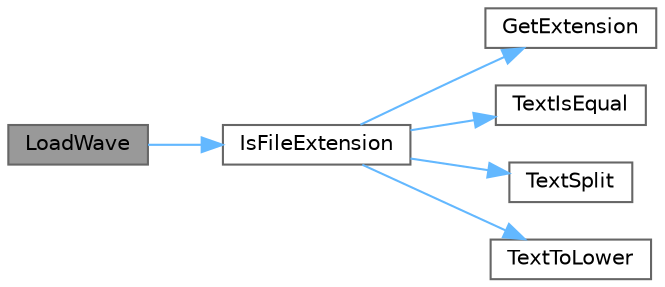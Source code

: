 digraph "LoadWave"
{
 // LATEX_PDF_SIZE
  bgcolor="transparent";
  edge [fontname=Helvetica,fontsize=10,labelfontname=Helvetica,labelfontsize=10];
  node [fontname=Helvetica,fontsize=10,shape=box,height=0.2,width=0.4];
  rankdir="LR";
  Node1 [id="Node000001",label="LoadWave",height=0.2,width=0.4,color="gray40", fillcolor="grey60", style="filled", fontcolor="black",tooltip=" "];
  Node1 -> Node2 [id="edge1_Node000001_Node000002",color="steelblue1",style="solid",tooltip=" "];
  Node2 [id="Node000002",label="IsFileExtension",height=0.2,width=0.4,color="grey40", fillcolor="white", style="filled",URL="$_old_2_classes_2lib_2rcore_8c.html#a56738bd235fbd9797f904028680144c0",tooltip=" "];
  Node2 -> Node3 [id="edge2_Node000002_Node000003",color="steelblue1",style="solid",tooltip=" "];
  Node3 [id="Node000003",label="GetExtension",height=0.2,width=0.4,color="grey40", fillcolor="white", style="filled",URL="$_classes_2lib_2raylib_2src_2core_8c.html#ab9e6c15be11c4714f4fe2846e202290e",tooltip=" "];
  Node2 -> Node4 [id="edge3_Node000002_Node000004",color="steelblue1",style="solid",tooltip=" "];
  Node4 [id="Node000004",label="TextIsEqual",height=0.2,width=0.4,color="grey40", fillcolor="white", style="filled",URL="$_old_2_classes_2lib_2rtext_8c.html#a27de470afa89a9b701b0167644998d60",tooltip=" "];
  Node2 -> Node5 [id="edge4_Node000002_Node000005",color="steelblue1",style="solid",tooltip=" "];
  Node5 [id="Node000005",label="TextSplit",height=0.2,width=0.4,color="grey40", fillcolor="white", style="filled",URL="$_old_2_classes_2lib_2rtext_8c.html#a0020744de71c89efe5ef9739827ffdc5",tooltip=" "];
  Node2 -> Node6 [id="edge5_Node000002_Node000006",color="steelblue1",style="solid",tooltip=" "];
  Node6 [id="Node000006",label="TextToLower",height=0.2,width=0.4,color="grey40", fillcolor="white", style="filled",URL="$_old_2_classes_2lib_2rtext_8c.html#a5ce035033f9eedfa204df83389dd9254",tooltip=" "];
}
